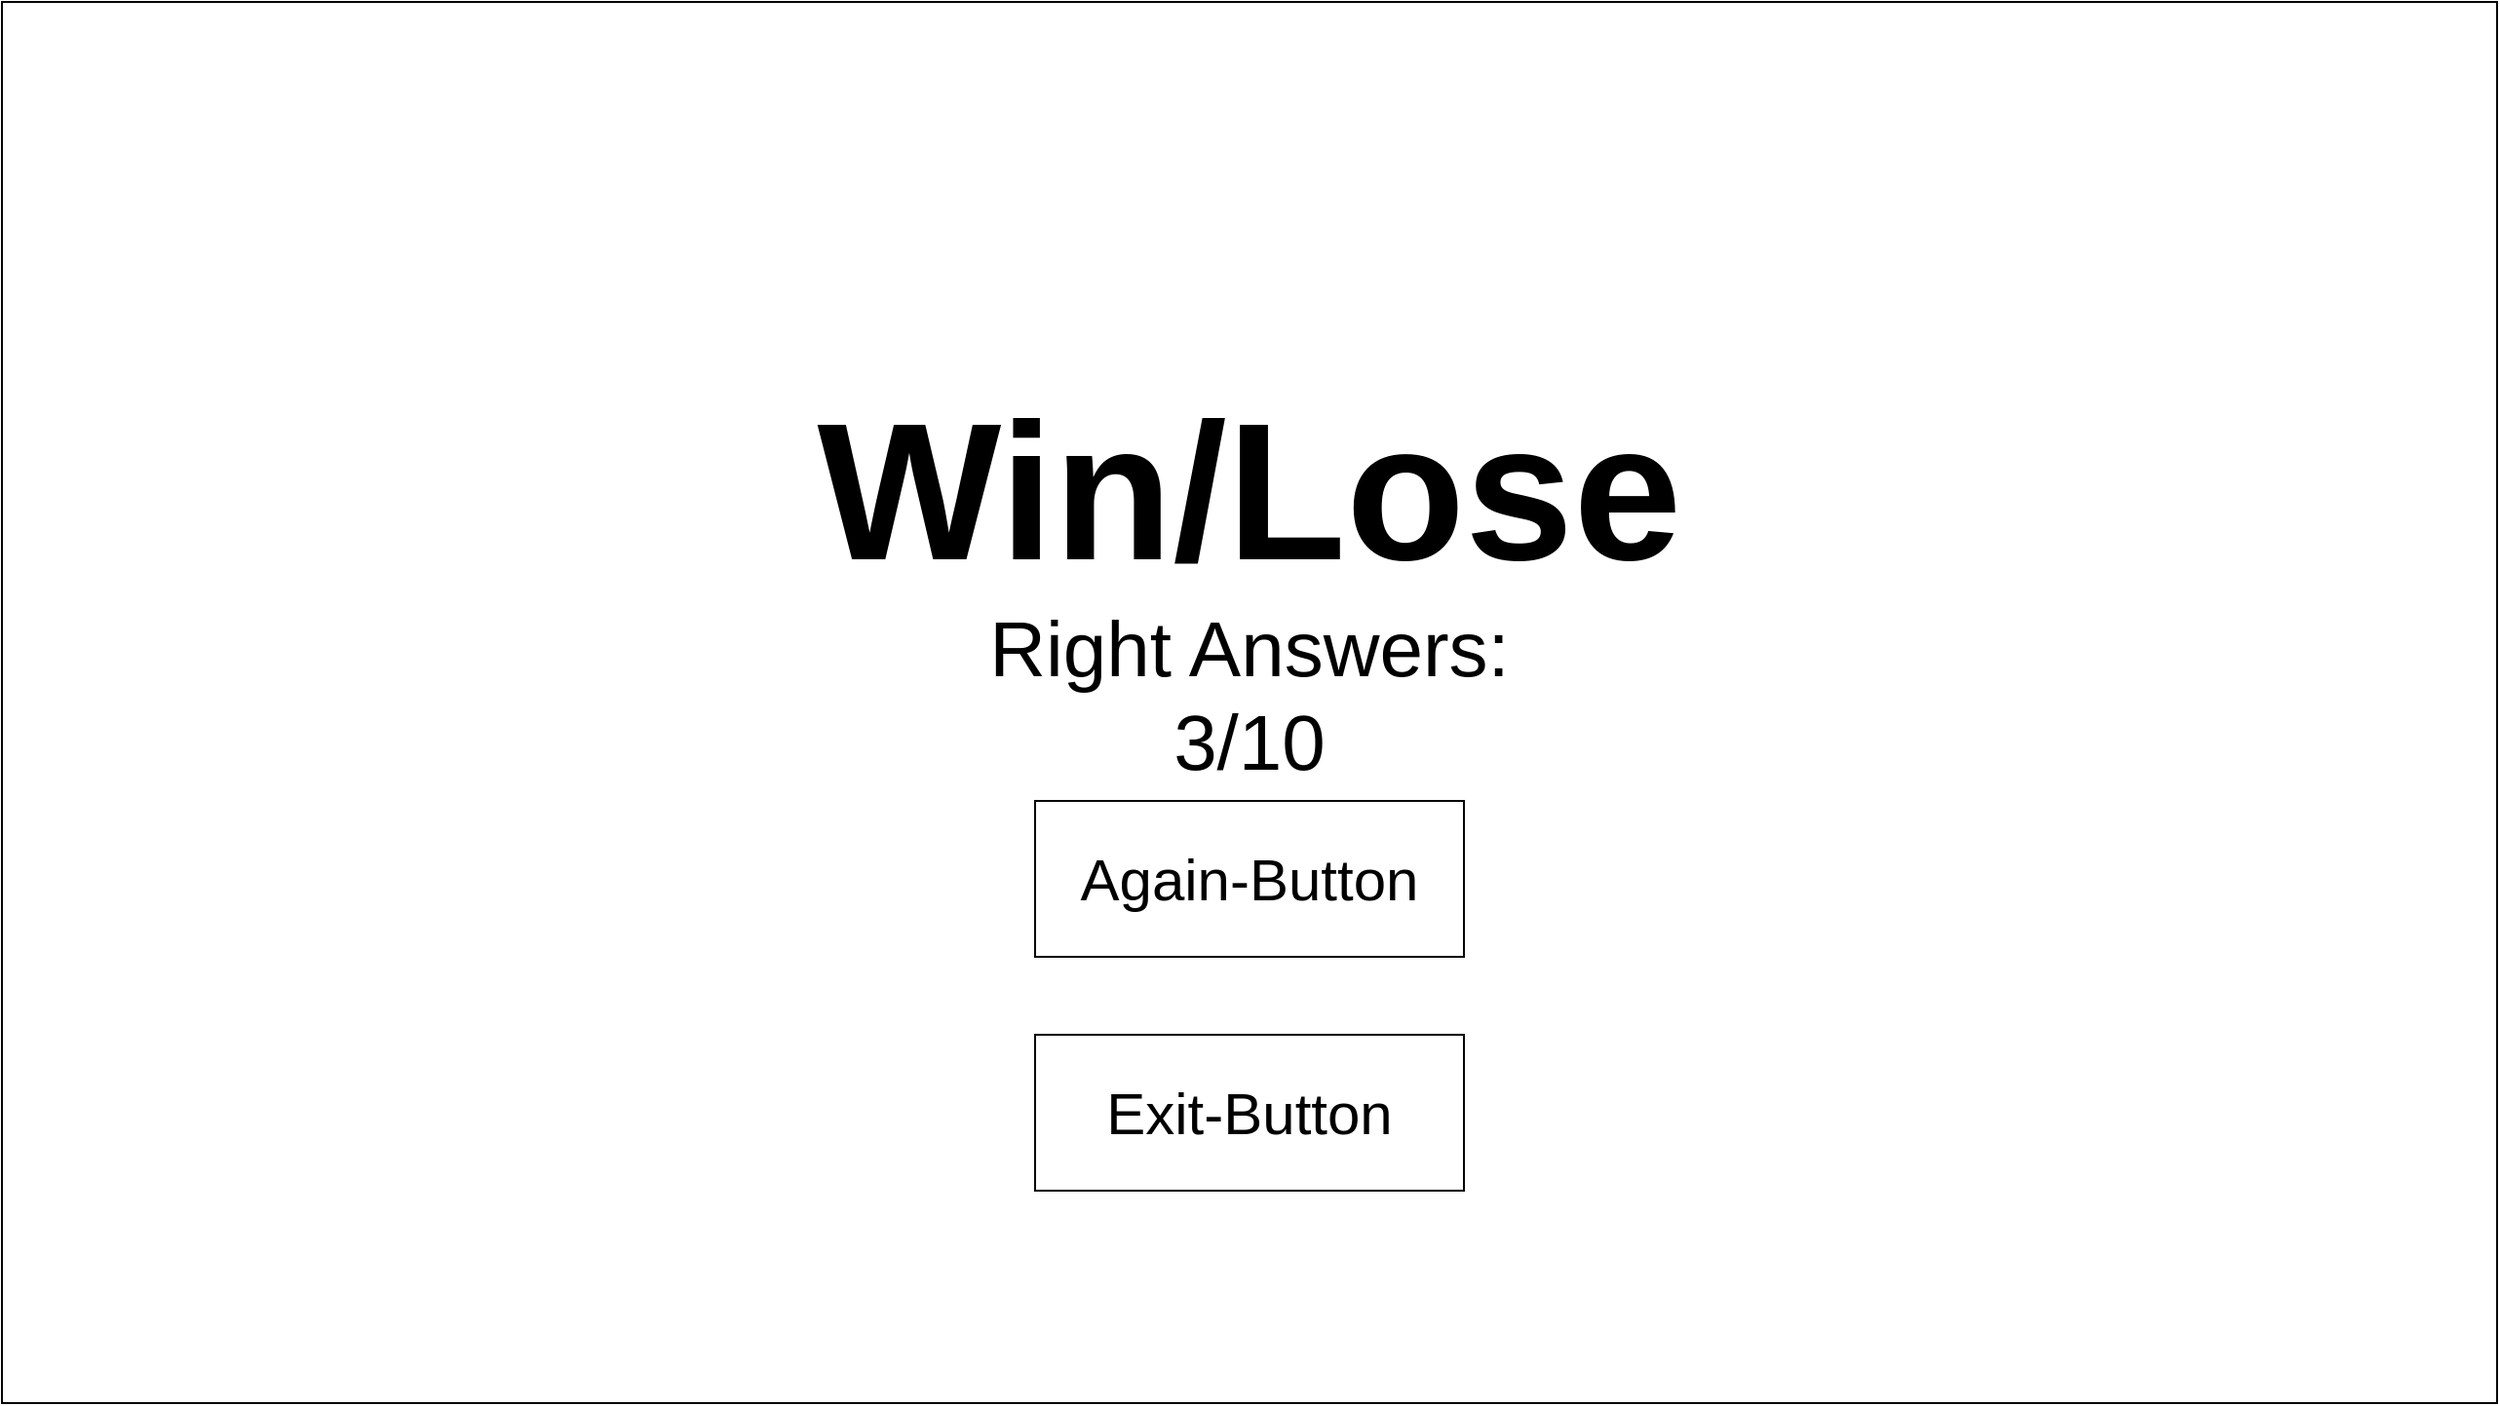 <mxfile version="14.6.6" type="device"><diagram id="7ufu-2xWMey9KHMllkBW" name="Page-1"><mxGraphModel dx="1730" dy="2034" grid="1" gridSize="10" guides="1" tooltips="1" connect="1" arrows="1" fold="1" page="1" pageScale="1" pageWidth="827" pageHeight="1169" math="0" shadow="0"><root><mxCell id="0"/><mxCell id="1" parent="0"/><mxCell id="PIx4minwWeIDictenfKv-2" value="" style="rounded=0;whiteSpace=wrap;html=1;" parent="1" vertex="1"><mxGeometry x="10" y="-1160" width="1280" height="719" as="geometry"/></mxCell><mxCell id="PIx4minwWeIDictenfKv-9" value="&lt;font size=&quot;1&quot;&gt;&lt;b&gt;&lt;font style=&quot;font-size: 100px&quot;&gt;Win/Lose&lt;/font&gt;&lt;/b&gt;&lt;/font&gt;" style="text;html=1;strokeColor=none;fillColor=none;align=center;verticalAlign=middle;whiteSpace=wrap;rounded=0;" parent="1" vertex="1"><mxGeometry x="385" y="-1000" width="530" height="180" as="geometry"/></mxCell><mxCell id="PIx4minwWeIDictenfKv-16" value="" style="group" parent="1" vertex="1" connectable="0"><mxGeometry x="540" y="-630" width="220" height="80" as="geometry"/></mxCell><mxCell id="PIx4minwWeIDictenfKv-14" value="" style="rounded=0;whiteSpace=wrap;html=1;" parent="PIx4minwWeIDictenfKv-16" vertex="1"><mxGeometry width="220" height="80" as="geometry"/></mxCell><mxCell id="PIx4minwWeIDictenfKv-15" value="&lt;font style=&quot;font-size: 30px&quot;&gt;Exit-Button&lt;/font&gt;" style="text;html=1;strokeColor=none;fillColor=none;align=center;verticalAlign=middle;whiteSpace=wrap;rounded=0;" parent="PIx4minwWeIDictenfKv-16" vertex="1"><mxGeometry width="220" height="80" as="geometry"/></mxCell><mxCell id="PIx4minwWeIDictenfKv-17" value="" style="group" parent="1" vertex="1" connectable="0"><mxGeometry x="540" y="-750" width="220" height="80" as="geometry"/></mxCell><mxCell id="PIx4minwWeIDictenfKv-10" value="" style="rounded=0;whiteSpace=wrap;html=1;" parent="PIx4minwWeIDictenfKv-17" vertex="1"><mxGeometry width="220" height="80" as="geometry"/></mxCell><mxCell id="PIx4minwWeIDictenfKv-11" value="&lt;font style=&quot;font-size: 30px&quot;&gt;Again-Button&lt;/font&gt;" style="text;html=1;strokeColor=none;fillColor=none;align=center;verticalAlign=middle;whiteSpace=wrap;rounded=0;" parent="PIx4minwWeIDictenfKv-17" vertex="1"><mxGeometry width="220" height="80" as="geometry"/></mxCell><mxCell id="5CmAyvzHdLDFMnpAsFXW-1" value="&lt;font style=&quot;font-size: 40px&quot;&gt;Right Answers: 3/10&lt;/font&gt;" style="text;html=1;strokeColor=none;fillColor=none;align=center;verticalAlign=middle;whiteSpace=wrap;rounded=0;" vertex="1" parent="1"><mxGeometry x="500" y="-850" width="300" height="90" as="geometry"/></mxCell></root></mxGraphModel></diagram></mxfile>